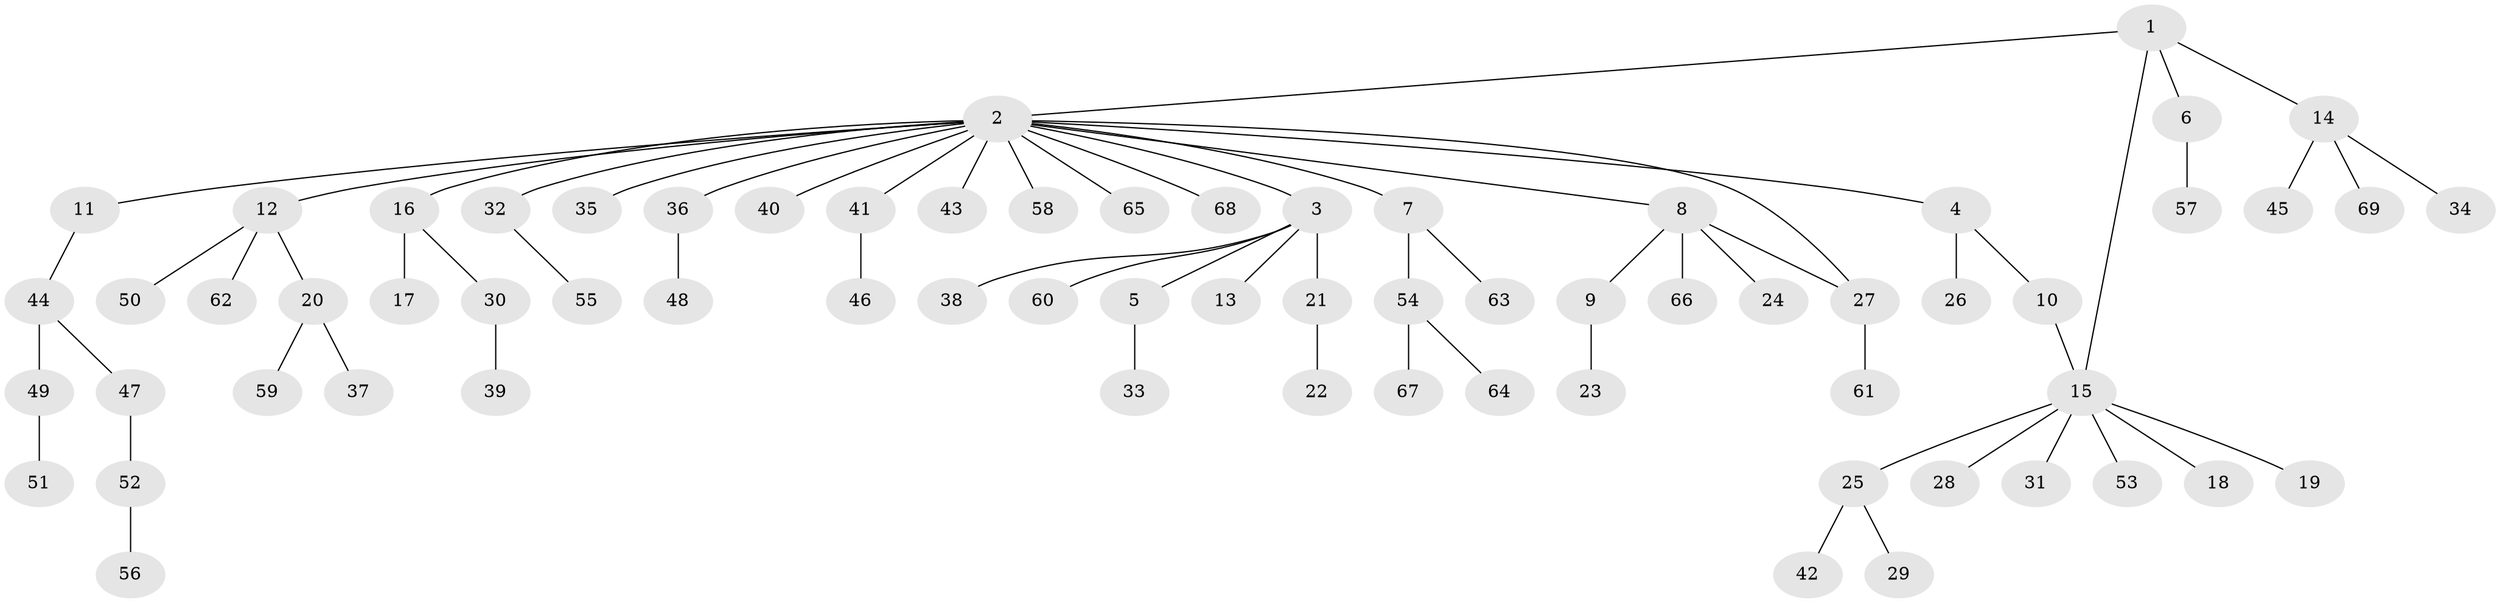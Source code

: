 // Generated by graph-tools (version 1.1) at 2025/14/03/09/25 04:14:35]
// undirected, 69 vertices, 70 edges
graph export_dot {
graph [start="1"]
  node [color=gray90,style=filled];
  1;
  2;
  3;
  4;
  5;
  6;
  7;
  8;
  9;
  10;
  11;
  12;
  13;
  14;
  15;
  16;
  17;
  18;
  19;
  20;
  21;
  22;
  23;
  24;
  25;
  26;
  27;
  28;
  29;
  30;
  31;
  32;
  33;
  34;
  35;
  36;
  37;
  38;
  39;
  40;
  41;
  42;
  43;
  44;
  45;
  46;
  47;
  48;
  49;
  50;
  51;
  52;
  53;
  54;
  55;
  56;
  57;
  58;
  59;
  60;
  61;
  62;
  63;
  64;
  65;
  66;
  67;
  68;
  69;
  1 -- 2;
  1 -- 6;
  1 -- 14;
  1 -- 15;
  2 -- 3;
  2 -- 4;
  2 -- 7;
  2 -- 8;
  2 -- 11;
  2 -- 12;
  2 -- 16;
  2 -- 27;
  2 -- 32;
  2 -- 35;
  2 -- 36;
  2 -- 40;
  2 -- 41;
  2 -- 43;
  2 -- 58;
  2 -- 65;
  2 -- 68;
  3 -- 5;
  3 -- 13;
  3 -- 21;
  3 -- 38;
  3 -- 60;
  4 -- 10;
  4 -- 26;
  5 -- 33;
  6 -- 57;
  7 -- 54;
  7 -- 63;
  8 -- 9;
  8 -- 24;
  8 -- 27;
  8 -- 66;
  9 -- 23;
  10 -- 15;
  11 -- 44;
  12 -- 20;
  12 -- 50;
  12 -- 62;
  14 -- 34;
  14 -- 45;
  14 -- 69;
  15 -- 18;
  15 -- 19;
  15 -- 25;
  15 -- 28;
  15 -- 31;
  15 -- 53;
  16 -- 17;
  16 -- 30;
  20 -- 37;
  20 -- 59;
  21 -- 22;
  25 -- 29;
  25 -- 42;
  27 -- 61;
  30 -- 39;
  32 -- 55;
  36 -- 48;
  41 -- 46;
  44 -- 47;
  44 -- 49;
  47 -- 52;
  49 -- 51;
  52 -- 56;
  54 -- 64;
  54 -- 67;
}
